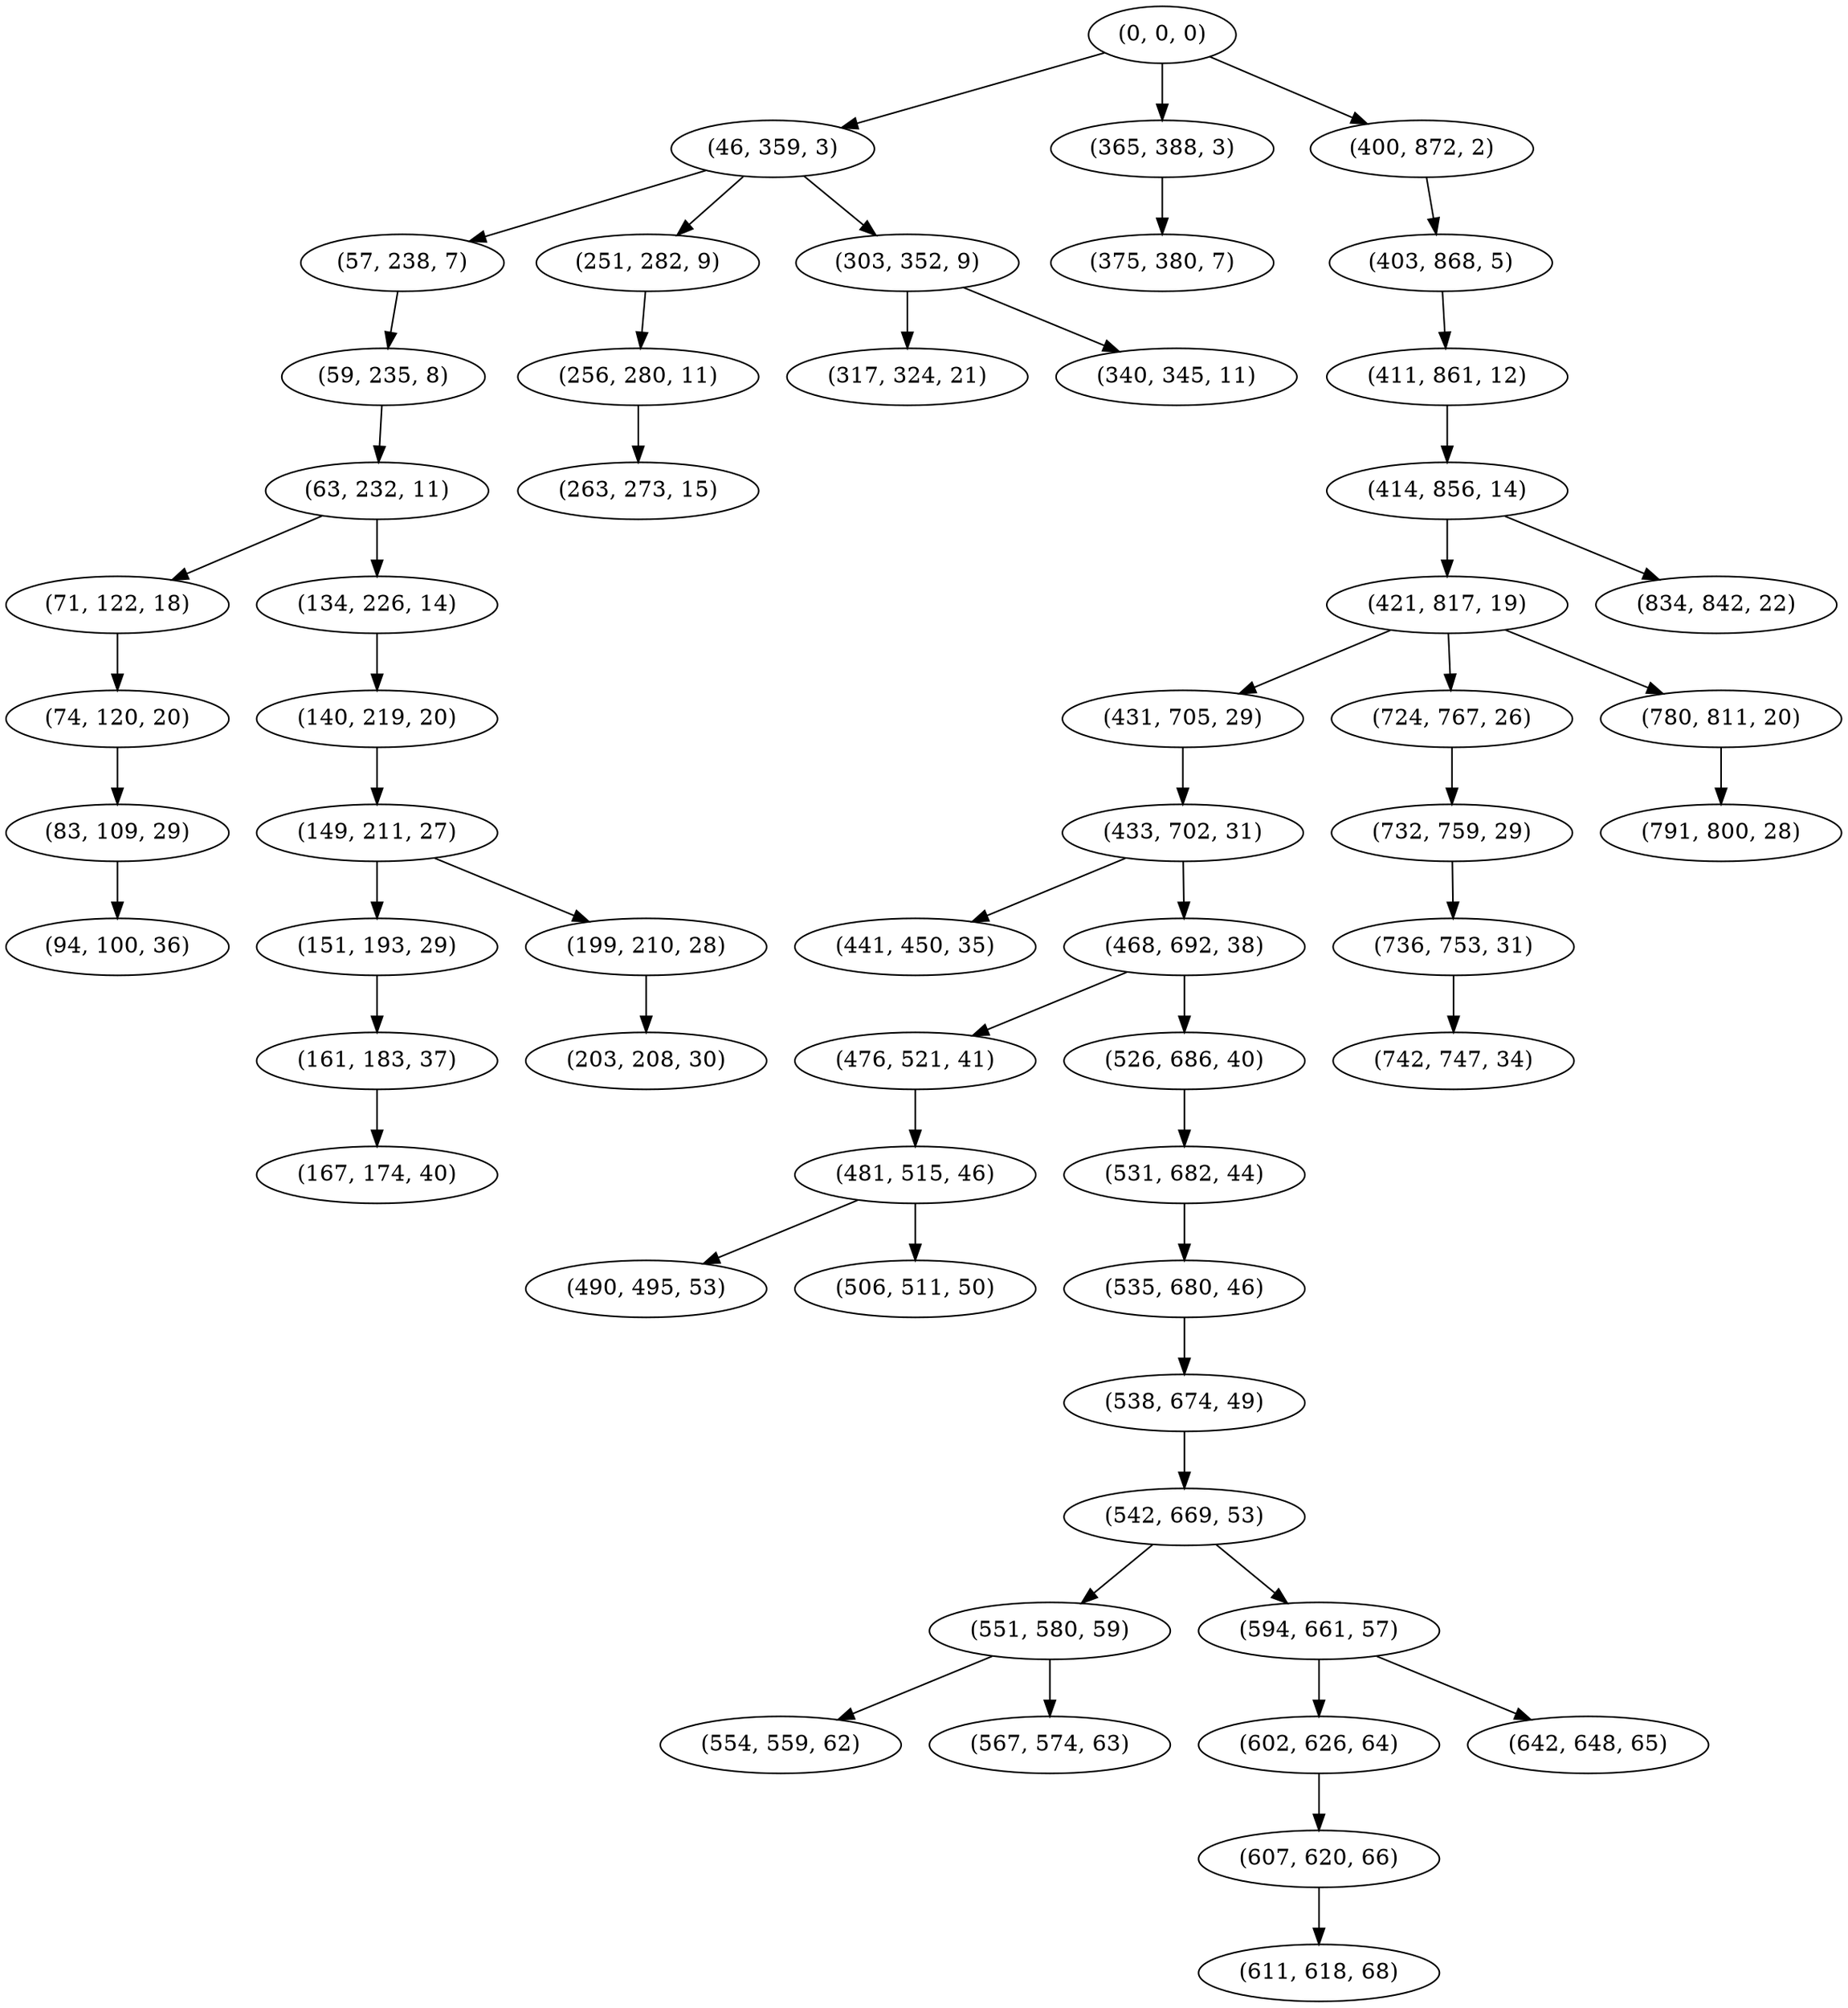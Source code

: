 digraph tree {
    "(0, 0, 0)";
    "(46, 359, 3)";
    "(57, 238, 7)";
    "(59, 235, 8)";
    "(63, 232, 11)";
    "(71, 122, 18)";
    "(74, 120, 20)";
    "(83, 109, 29)";
    "(94, 100, 36)";
    "(134, 226, 14)";
    "(140, 219, 20)";
    "(149, 211, 27)";
    "(151, 193, 29)";
    "(161, 183, 37)";
    "(167, 174, 40)";
    "(199, 210, 28)";
    "(203, 208, 30)";
    "(251, 282, 9)";
    "(256, 280, 11)";
    "(263, 273, 15)";
    "(303, 352, 9)";
    "(317, 324, 21)";
    "(340, 345, 11)";
    "(365, 388, 3)";
    "(375, 380, 7)";
    "(400, 872, 2)";
    "(403, 868, 5)";
    "(411, 861, 12)";
    "(414, 856, 14)";
    "(421, 817, 19)";
    "(431, 705, 29)";
    "(433, 702, 31)";
    "(441, 450, 35)";
    "(468, 692, 38)";
    "(476, 521, 41)";
    "(481, 515, 46)";
    "(490, 495, 53)";
    "(506, 511, 50)";
    "(526, 686, 40)";
    "(531, 682, 44)";
    "(535, 680, 46)";
    "(538, 674, 49)";
    "(542, 669, 53)";
    "(551, 580, 59)";
    "(554, 559, 62)";
    "(567, 574, 63)";
    "(594, 661, 57)";
    "(602, 626, 64)";
    "(607, 620, 66)";
    "(611, 618, 68)";
    "(642, 648, 65)";
    "(724, 767, 26)";
    "(732, 759, 29)";
    "(736, 753, 31)";
    "(742, 747, 34)";
    "(780, 811, 20)";
    "(791, 800, 28)";
    "(834, 842, 22)";
    "(0, 0, 0)" -> "(46, 359, 3)";
    "(0, 0, 0)" -> "(365, 388, 3)";
    "(0, 0, 0)" -> "(400, 872, 2)";
    "(46, 359, 3)" -> "(57, 238, 7)";
    "(46, 359, 3)" -> "(251, 282, 9)";
    "(46, 359, 3)" -> "(303, 352, 9)";
    "(57, 238, 7)" -> "(59, 235, 8)";
    "(59, 235, 8)" -> "(63, 232, 11)";
    "(63, 232, 11)" -> "(71, 122, 18)";
    "(63, 232, 11)" -> "(134, 226, 14)";
    "(71, 122, 18)" -> "(74, 120, 20)";
    "(74, 120, 20)" -> "(83, 109, 29)";
    "(83, 109, 29)" -> "(94, 100, 36)";
    "(134, 226, 14)" -> "(140, 219, 20)";
    "(140, 219, 20)" -> "(149, 211, 27)";
    "(149, 211, 27)" -> "(151, 193, 29)";
    "(149, 211, 27)" -> "(199, 210, 28)";
    "(151, 193, 29)" -> "(161, 183, 37)";
    "(161, 183, 37)" -> "(167, 174, 40)";
    "(199, 210, 28)" -> "(203, 208, 30)";
    "(251, 282, 9)" -> "(256, 280, 11)";
    "(256, 280, 11)" -> "(263, 273, 15)";
    "(303, 352, 9)" -> "(317, 324, 21)";
    "(303, 352, 9)" -> "(340, 345, 11)";
    "(365, 388, 3)" -> "(375, 380, 7)";
    "(400, 872, 2)" -> "(403, 868, 5)";
    "(403, 868, 5)" -> "(411, 861, 12)";
    "(411, 861, 12)" -> "(414, 856, 14)";
    "(414, 856, 14)" -> "(421, 817, 19)";
    "(414, 856, 14)" -> "(834, 842, 22)";
    "(421, 817, 19)" -> "(431, 705, 29)";
    "(421, 817, 19)" -> "(724, 767, 26)";
    "(421, 817, 19)" -> "(780, 811, 20)";
    "(431, 705, 29)" -> "(433, 702, 31)";
    "(433, 702, 31)" -> "(441, 450, 35)";
    "(433, 702, 31)" -> "(468, 692, 38)";
    "(468, 692, 38)" -> "(476, 521, 41)";
    "(468, 692, 38)" -> "(526, 686, 40)";
    "(476, 521, 41)" -> "(481, 515, 46)";
    "(481, 515, 46)" -> "(490, 495, 53)";
    "(481, 515, 46)" -> "(506, 511, 50)";
    "(526, 686, 40)" -> "(531, 682, 44)";
    "(531, 682, 44)" -> "(535, 680, 46)";
    "(535, 680, 46)" -> "(538, 674, 49)";
    "(538, 674, 49)" -> "(542, 669, 53)";
    "(542, 669, 53)" -> "(551, 580, 59)";
    "(542, 669, 53)" -> "(594, 661, 57)";
    "(551, 580, 59)" -> "(554, 559, 62)";
    "(551, 580, 59)" -> "(567, 574, 63)";
    "(594, 661, 57)" -> "(602, 626, 64)";
    "(594, 661, 57)" -> "(642, 648, 65)";
    "(602, 626, 64)" -> "(607, 620, 66)";
    "(607, 620, 66)" -> "(611, 618, 68)";
    "(724, 767, 26)" -> "(732, 759, 29)";
    "(732, 759, 29)" -> "(736, 753, 31)";
    "(736, 753, 31)" -> "(742, 747, 34)";
    "(780, 811, 20)" -> "(791, 800, 28)";
}
